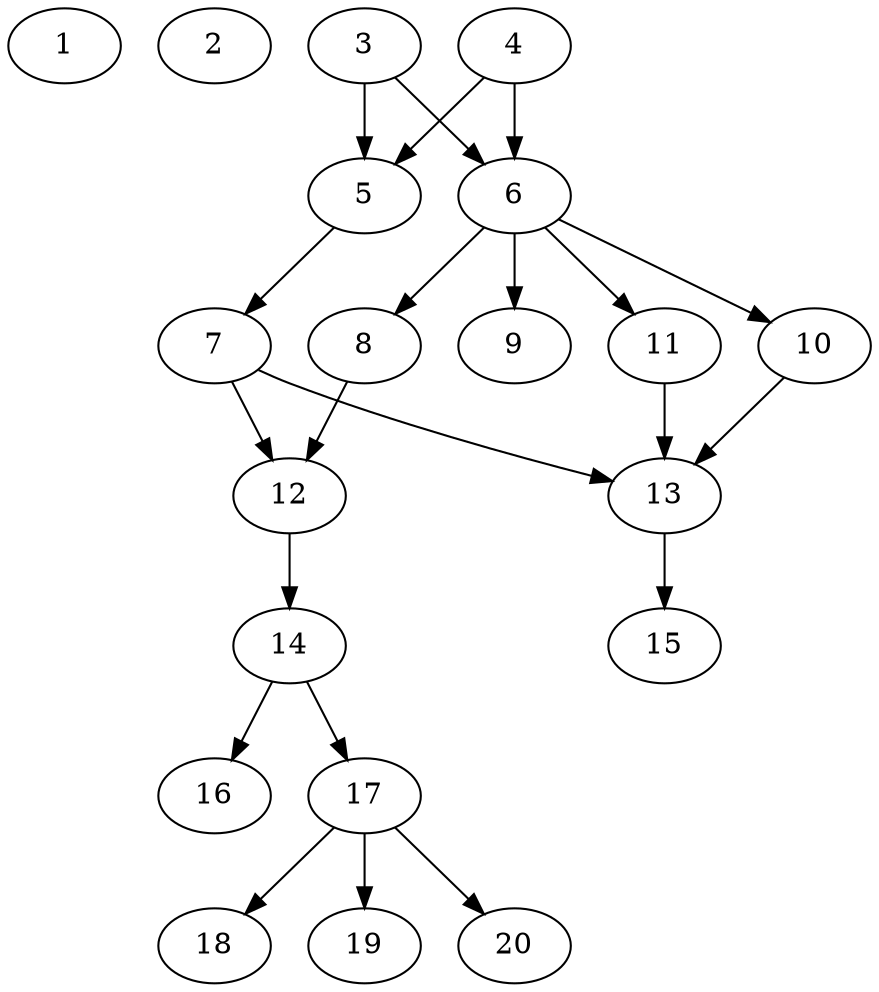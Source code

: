 // DAG automatically generated by daggen at Wed Jul 24 22:10:09 2019
// ./daggen --dot -n 20 --ccr 0.3 --fat 0.5 --regular 0.5 --density 0.5 --mindata 5242880 --maxdata 52428800 
digraph G {
  1 [size="166703787", alpha="0.16", expect_size="50011136"] 
  2 [size="81288533", alpha="0.03", expect_size="24386560"] 
  3 [size="79435093", alpha="0.07", expect_size="23830528"] 
  3 -> 5 [size ="23830528"]
  3 -> 6 [size ="23830528"]
  4 [size="118449493", alpha="0.12", expect_size="35534848"] 
  4 -> 5 [size ="35534848"]
  4 -> 6 [size ="35534848"]
  5 [size="127795200", alpha="0.11", expect_size="38338560"] 
  5 -> 7 [size ="38338560"]
  6 [size="117971627", alpha="0.04", expect_size="35391488"] 
  6 -> 8 [size ="35391488"]
  6 -> 9 [size ="35391488"]
  6 -> 10 [size ="35391488"]
  6 -> 11 [size ="35391488"]
  7 [size="50626560", alpha="0.14", expect_size="15187968"] 
  7 -> 12 [size ="15187968"]
  7 -> 13 [size ="15187968"]
  8 [size="153012907", alpha="0.01", expect_size="45903872"] 
  8 -> 12 [size ="45903872"]
  9 [size="100208640", alpha="0.01", expect_size="30062592"] 
  10 [size="107919360", alpha="0.04", expect_size="32375808"] 
  10 -> 13 [size ="32375808"]
  11 [size="45926400", alpha="0.14", expect_size="13777920"] 
  11 -> 13 [size ="13777920"]
  12 [size="171523413", alpha="0.05", expect_size="51457024"] 
  12 -> 14 [size ="51457024"]
  13 [size="36239360", alpha="0.19", expect_size="10871808"] 
  13 -> 15 [size ="10871808"]
  14 [size="93897387", alpha="0.03", expect_size="28169216"] 
  14 -> 16 [size ="28169216"]
  14 -> 17 [size ="28169216"]
  15 [size="32624640", alpha="0.09", expect_size="9787392"] 
  16 [size="120060587", alpha="0.16", expect_size="36018176"] 
  17 [size="148295680", alpha="0.04", expect_size="44488704"] 
  17 -> 18 [size ="44488704"]
  17 -> 19 [size ="44488704"]
  17 -> 20 [size ="44488704"]
  18 [size="102915413", alpha="0.15", expect_size="30874624"] 
  19 [size="112834560", alpha="0.09", expect_size="33850368"] 
  20 [size="120845653", alpha="0.03", expect_size="36253696"] 
}
